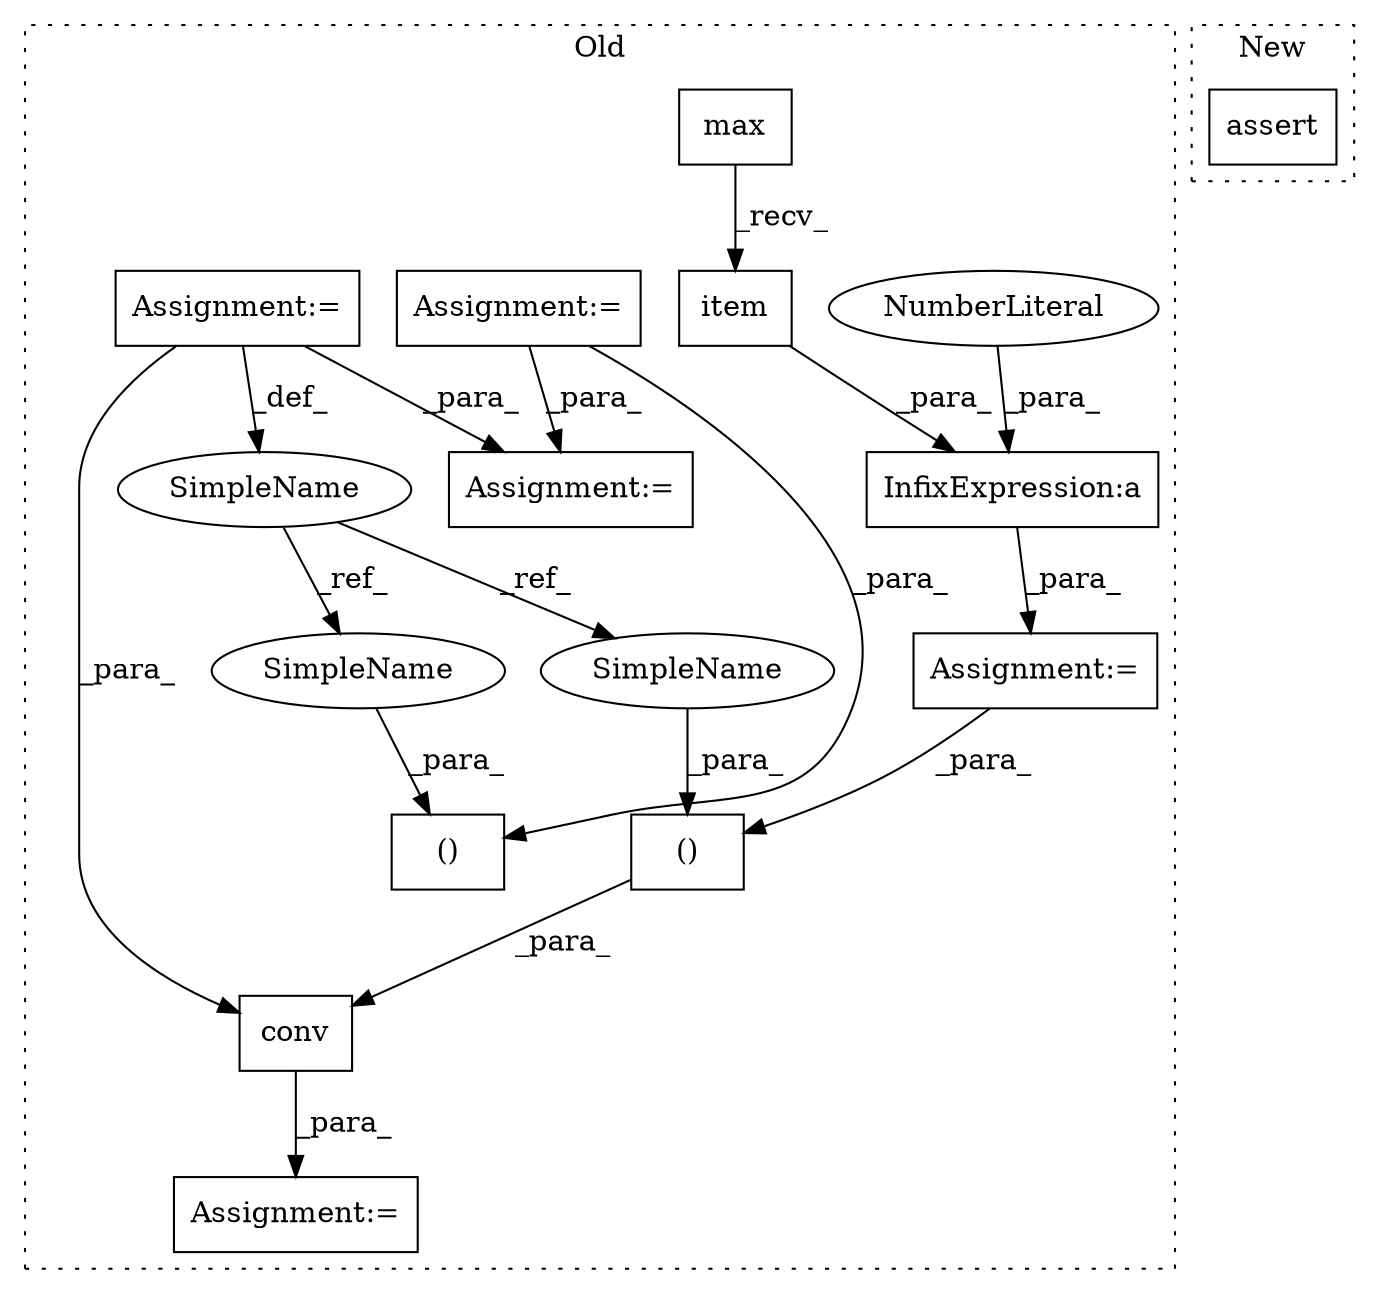 digraph G {
subgraph cluster0 {
1 [label="item" a="32" s="451" l="6" shape="box"];
3 [label="Assignment:=" a="7" s="432" l="1" shape="box"];
4 [label="InfixExpression:a" a="27" s="457" l="3" shape="box"];
5 [label="()" a="106" s="535" l="33" shape="box"];
6 [label="NumberLiteral" a="34" s="460" l="1" shape="ellipse"];
7 [label="max" a="32" s="445" l="5" shape="box"];
8 [label="SimpleName" a="42" s="250" l="11" shape="ellipse"];
9 [label="()" a="106" s="285" l="36" shape="box"];
10 [label="Assignment:=" a="7" s="209" l="12" shape="box"];
11 [label="Assignment:=" a="7" s="250" l="11" shape="box"];
12 [label="Assignment:=" a="7" s="872" l="1" shape="box"];
13 [label="conv" a="32" s="1078,1095" l="5,1" shape="box"];
14 [label="Assignment:=" a="7" s="1077" l="1" shape="box"];
15 [label="SimpleName" a="42" s="285" l="11" shape="ellipse"];
16 [label="SimpleName" a="42" s="557" l="11" shape="ellipse"];
label = "Old";
style="dotted";
}
subgraph cluster1 {
2 [label="assert" a="6" s="745" l="7" shape="box"];
label = "New";
style="dotted";
}
1 -> 4 [label="_para_"];
3 -> 5 [label="_para_"];
4 -> 3 [label="_para_"];
5 -> 13 [label="_para_"];
6 -> 4 [label="_para_"];
7 -> 1 [label="_recv_"];
8 -> 16 [label="_ref_"];
8 -> 15 [label="_ref_"];
10 -> 12 [label="_para_"];
10 -> 9 [label="_para_"];
11 -> 12 [label="_para_"];
11 -> 8 [label="_def_"];
11 -> 13 [label="_para_"];
13 -> 14 [label="_para_"];
15 -> 9 [label="_para_"];
16 -> 5 [label="_para_"];
}